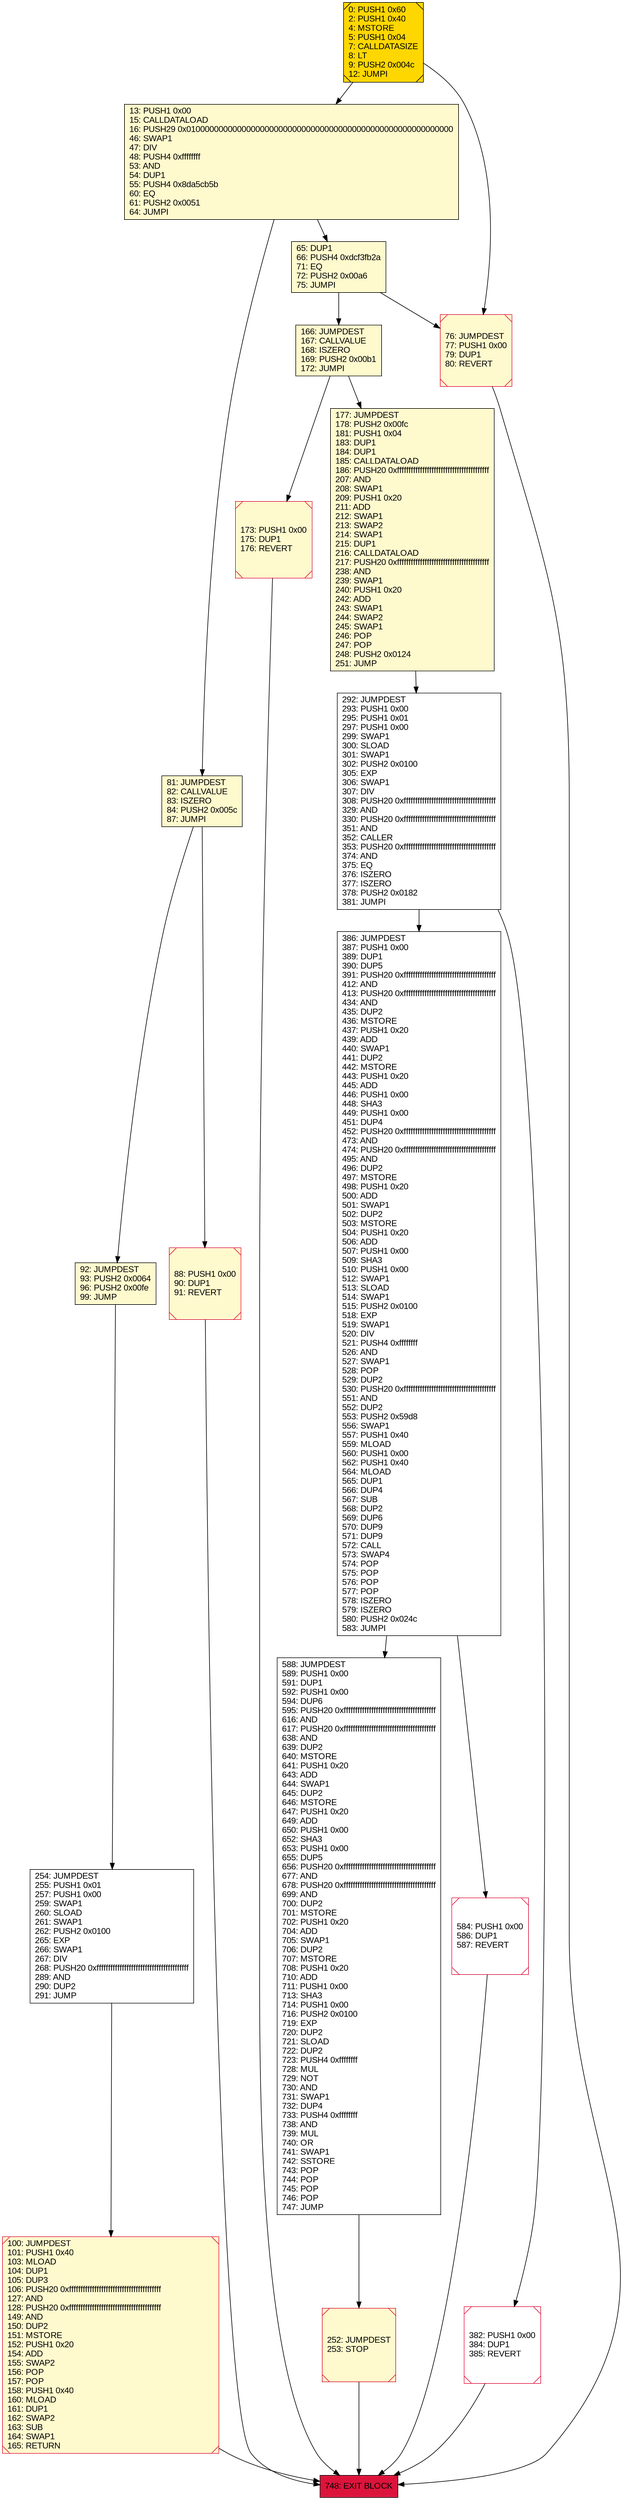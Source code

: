digraph G {
bgcolor=transparent rankdir=UD;
node [shape=box style=filled color=black fillcolor=white fontname=arial fontcolor=black];
386 [label="386: JUMPDEST\l387: PUSH1 0x00\l389: DUP1\l390: DUP5\l391: PUSH20 0xffffffffffffffffffffffffffffffffffffffff\l412: AND\l413: PUSH20 0xffffffffffffffffffffffffffffffffffffffff\l434: AND\l435: DUP2\l436: MSTORE\l437: PUSH1 0x20\l439: ADD\l440: SWAP1\l441: DUP2\l442: MSTORE\l443: PUSH1 0x20\l445: ADD\l446: PUSH1 0x00\l448: SHA3\l449: PUSH1 0x00\l451: DUP4\l452: PUSH20 0xffffffffffffffffffffffffffffffffffffffff\l473: AND\l474: PUSH20 0xffffffffffffffffffffffffffffffffffffffff\l495: AND\l496: DUP2\l497: MSTORE\l498: PUSH1 0x20\l500: ADD\l501: SWAP1\l502: DUP2\l503: MSTORE\l504: PUSH1 0x20\l506: ADD\l507: PUSH1 0x00\l509: SHA3\l510: PUSH1 0x00\l512: SWAP1\l513: SLOAD\l514: SWAP1\l515: PUSH2 0x0100\l518: EXP\l519: SWAP1\l520: DIV\l521: PUSH4 0xffffffff\l526: AND\l527: SWAP1\l528: POP\l529: DUP2\l530: PUSH20 0xffffffffffffffffffffffffffffffffffffffff\l551: AND\l552: DUP2\l553: PUSH2 0x59d8\l556: SWAP1\l557: PUSH1 0x40\l559: MLOAD\l560: PUSH1 0x00\l562: PUSH1 0x40\l564: MLOAD\l565: DUP1\l566: DUP4\l567: SUB\l568: DUP2\l569: DUP6\l570: DUP9\l571: DUP9\l572: CALL\l573: SWAP4\l574: POP\l575: POP\l576: POP\l577: POP\l578: ISZERO\l579: ISZERO\l580: PUSH2 0x024c\l583: JUMPI\l" ];
254 [label="254: JUMPDEST\l255: PUSH1 0x01\l257: PUSH1 0x00\l259: SWAP1\l260: SLOAD\l261: SWAP1\l262: PUSH2 0x0100\l265: EXP\l266: SWAP1\l267: DIV\l268: PUSH20 0xffffffffffffffffffffffffffffffffffffffff\l289: AND\l290: DUP2\l291: JUMP\l" ];
0 [label="0: PUSH1 0x60\l2: PUSH1 0x40\l4: MSTORE\l5: PUSH1 0x04\l7: CALLDATASIZE\l8: LT\l9: PUSH2 0x004c\l12: JUMPI\l" fillcolor=lemonchiffon shape=Msquare fillcolor=gold ];
65 [label="65: DUP1\l66: PUSH4 0xdcf3fb2a\l71: EQ\l72: PUSH2 0x00a6\l75: JUMPI\l" fillcolor=lemonchiffon ];
13 [label="13: PUSH1 0x00\l15: CALLDATALOAD\l16: PUSH29 0x0100000000000000000000000000000000000000000000000000000000\l46: SWAP1\l47: DIV\l48: PUSH4 0xffffffff\l53: AND\l54: DUP1\l55: PUSH4 0x8da5cb5b\l60: EQ\l61: PUSH2 0x0051\l64: JUMPI\l" fillcolor=lemonchiffon ];
166 [label="166: JUMPDEST\l167: CALLVALUE\l168: ISZERO\l169: PUSH2 0x00b1\l172: JUMPI\l" fillcolor=lemonchiffon ];
252 [label="252: JUMPDEST\l253: STOP\l" fillcolor=lemonchiffon shape=Msquare color=crimson ];
76 [label="76: JUMPDEST\l77: PUSH1 0x00\l79: DUP1\l80: REVERT\l" fillcolor=lemonchiffon shape=Msquare color=crimson ];
584 [label="584: PUSH1 0x00\l586: DUP1\l587: REVERT\l" shape=Msquare color=crimson ];
748 [label="748: EXIT BLOCK\l" fillcolor=crimson ];
92 [label="92: JUMPDEST\l93: PUSH2 0x0064\l96: PUSH2 0x00fe\l99: JUMP\l" fillcolor=lemonchiffon ];
173 [label="173: PUSH1 0x00\l175: DUP1\l176: REVERT\l" fillcolor=lemonchiffon shape=Msquare color=crimson ];
588 [label="588: JUMPDEST\l589: PUSH1 0x00\l591: DUP1\l592: PUSH1 0x00\l594: DUP6\l595: PUSH20 0xffffffffffffffffffffffffffffffffffffffff\l616: AND\l617: PUSH20 0xffffffffffffffffffffffffffffffffffffffff\l638: AND\l639: DUP2\l640: MSTORE\l641: PUSH1 0x20\l643: ADD\l644: SWAP1\l645: DUP2\l646: MSTORE\l647: PUSH1 0x20\l649: ADD\l650: PUSH1 0x00\l652: SHA3\l653: PUSH1 0x00\l655: DUP5\l656: PUSH20 0xffffffffffffffffffffffffffffffffffffffff\l677: AND\l678: PUSH20 0xffffffffffffffffffffffffffffffffffffffff\l699: AND\l700: DUP2\l701: MSTORE\l702: PUSH1 0x20\l704: ADD\l705: SWAP1\l706: DUP2\l707: MSTORE\l708: PUSH1 0x20\l710: ADD\l711: PUSH1 0x00\l713: SHA3\l714: PUSH1 0x00\l716: PUSH2 0x0100\l719: EXP\l720: DUP2\l721: SLOAD\l722: DUP2\l723: PUSH4 0xffffffff\l728: MUL\l729: NOT\l730: AND\l731: SWAP1\l732: DUP4\l733: PUSH4 0xffffffff\l738: AND\l739: MUL\l740: OR\l741: SWAP1\l742: SSTORE\l743: POP\l744: POP\l745: POP\l746: POP\l747: JUMP\l" ];
292 [label="292: JUMPDEST\l293: PUSH1 0x00\l295: PUSH1 0x01\l297: PUSH1 0x00\l299: SWAP1\l300: SLOAD\l301: SWAP1\l302: PUSH2 0x0100\l305: EXP\l306: SWAP1\l307: DIV\l308: PUSH20 0xffffffffffffffffffffffffffffffffffffffff\l329: AND\l330: PUSH20 0xffffffffffffffffffffffffffffffffffffffff\l351: AND\l352: CALLER\l353: PUSH20 0xffffffffffffffffffffffffffffffffffffffff\l374: AND\l375: EQ\l376: ISZERO\l377: ISZERO\l378: PUSH2 0x0182\l381: JUMPI\l" ];
81 [label="81: JUMPDEST\l82: CALLVALUE\l83: ISZERO\l84: PUSH2 0x005c\l87: JUMPI\l" fillcolor=lemonchiffon ];
100 [label="100: JUMPDEST\l101: PUSH1 0x40\l103: MLOAD\l104: DUP1\l105: DUP3\l106: PUSH20 0xffffffffffffffffffffffffffffffffffffffff\l127: AND\l128: PUSH20 0xffffffffffffffffffffffffffffffffffffffff\l149: AND\l150: DUP2\l151: MSTORE\l152: PUSH1 0x20\l154: ADD\l155: SWAP2\l156: POP\l157: POP\l158: PUSH1 0x40\l160: MLOAD\l161: DUP1\l162: SWAP2\l163: SUB\l164: SWAP1\l165: RETURN\l" fillcolor=lemonchiffon shape=Msquare color=crimson ];
88 [label="88: PUSH1 0x00\l90: DUP1\l91: REVERT\l" fillcolor=lemonchiffon shape=Msquare color=crimson ];
177 [label="177: JUMPDEST\l178: PUSH2 0x00fc\l181: PUSH1 0x04\l183: DUP1\l184: DUP1\l185: CALLDATALOAD\l186: PUSH20 0xffffffffffffffffffffffffffffffffffffffff\l207: AND\l208: SWAP1\l209: PUSH1 0x20\l211: ADD\l212: SWAP1\l213: SWAP2\l214: SWAP1\l215: DUP1\l216: CALLDATALOAD\l217: PUSH20 0xffffffffffffffffffffffffffffffffffffffff\l238: AND\l239: SWAP1\l240: PUSH1 0x20\l242: ADD\l243: SWAP1\l244: SWAP2\l245: SWAP1\l246: POP\l247: POP\l248: PUSH2 0x0124\l251: JUMP\l" fillcolor=lemonchiffon ];
382 [label="382: PUSH1 0x00\l384: DUP1\l385: REVERT\l" shape=Msquare color=crimson ];
252 -> 748;
584 -> 748;
81 -> 88;
386 -> 584;
13 -> 65;
65 -> 76;
292 -> 382;
166 -> 177;
88 -> 748;
254 -> 100;
100 -> 748;
173 -> 748;
166 -> 173;
588 -> 252;
76 -> 748;
386 -> 588;
0 -> 13;
65 -> 166;
92 -> 254;
0 -> 76;
292 -> 386;
382 -> 748;
177 -> 292;
13 -> 81;
81 -> 92;
}